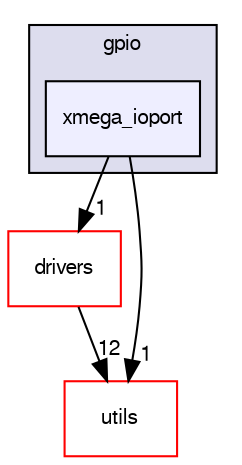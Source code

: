 digraph G {
  compound=true
  node [ fontsize="10", fontname="FreeSans"];
  edge [ labelfontsize="10", labelfontname="FreeSans"];
  subgraph clusterdir_5db777e958396a506e1edeb0520a7064 {
    graph [ bgcolor="#ddddee", pencolor="black", label="gpio" fontname="FreeSans", fontsize="10", URL="dir_5db777e958396a506e1edeb0520a7064.html"]
  dir_df3cabeecba15ecbfc7d7379d88b6d4e [shape=box, label="xmega_ioport", style="filled", fillcolor="#eeeeff", pencolor="black", URL="dir_df3cabeecba15ecbfc7d7379d88b6d4e.html"];
  }
  dir_48d7c75bc2d65fbf40aa264a7dbfade3 [shape=box label="drivers" fillcolor="white" style="filled" color="red" URL="dir_48d7c75bc2d65fbf40aa264a7dbfade3.html"];
  dir_e74a7c641d1b032fbb218d42b422d49b [shape=box label="utils" fillcolor="white" style="filled" color="red" URL="dir_e74a7c641d1b032fbb218d42b422d49b.html"];
  dir_48d7c75bc2d65fbf40aa264a7dbfade3->dir_e74a7c641d1b032fbb218d42b422d49b [headlabel="12", labeldistance=1.5 headhref="dir_000009_000029.html"];
  dir_df3cabeecba15ecbfc7d7379d88b6d4e->dir_48d7c75bc2d65fbf40aa264a7dbfade3 [headlabel="1", labeldistance=1.5 headhref="dir_000026_000009.html"];
  dir_df3cabeecba15ecbfc7d7379d88b6d4e->dir_e74a7c641d1b032fbb218d42b422d49b [headlabel="1", labeldistance=1.5 headhref="dir_000026_000029.html"];
}
